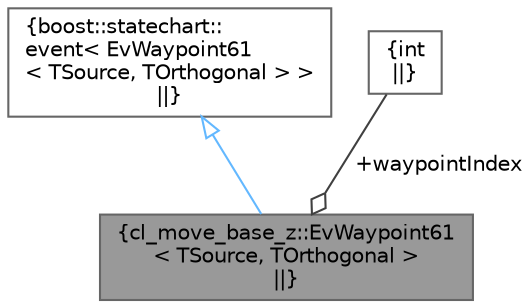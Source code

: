 digraph "cl_move_base_z::EvWaypoint61&lt; TSource, TOrthogonal &gt;"
{
 // LATEX_PDF_SIZE
  bgcolor="transparent";
  edge [fontname=Helvetica,fontsize=10,labelfontname=Helvetica,labelfontsize=10];
  node [fontname=Helvetica,fontsize=10,shape=box,height=0.2,width=0.4];
  Node1 [label="{cl_move_base_z::EvWaypoint61\l\< TSource, TOrthogonal \>\n||}",height=0.2,width=0.4,color="gray40", fillcolor="grey60", style="filled", fontcolor="black",tooltip=" "];
  Node2 -> Node1 [dir="back",color="steelblue1",style="solid",arrowtail="onormal"];
  Node2 [label="{boost::statechart::\levent\< EvWaypoint61\l\< TSource, TOrthogonal \> \>\n||}",height=0.2,width=0.4,color="gray40", fillcolor="white", style="filled",URL="$classboost_1_1statechart_1_1event.html",tooltip=" "];
  Node3 -> Node1 [color="grey25",style="solid",label=" +waypointIndex" ,arrowhead="odiamond"];
  Node3 [label="{int\n||}",height=0.2,width=0.4,color="gray40", fillcolor="white", style="filled",tooltip=" "];
}

